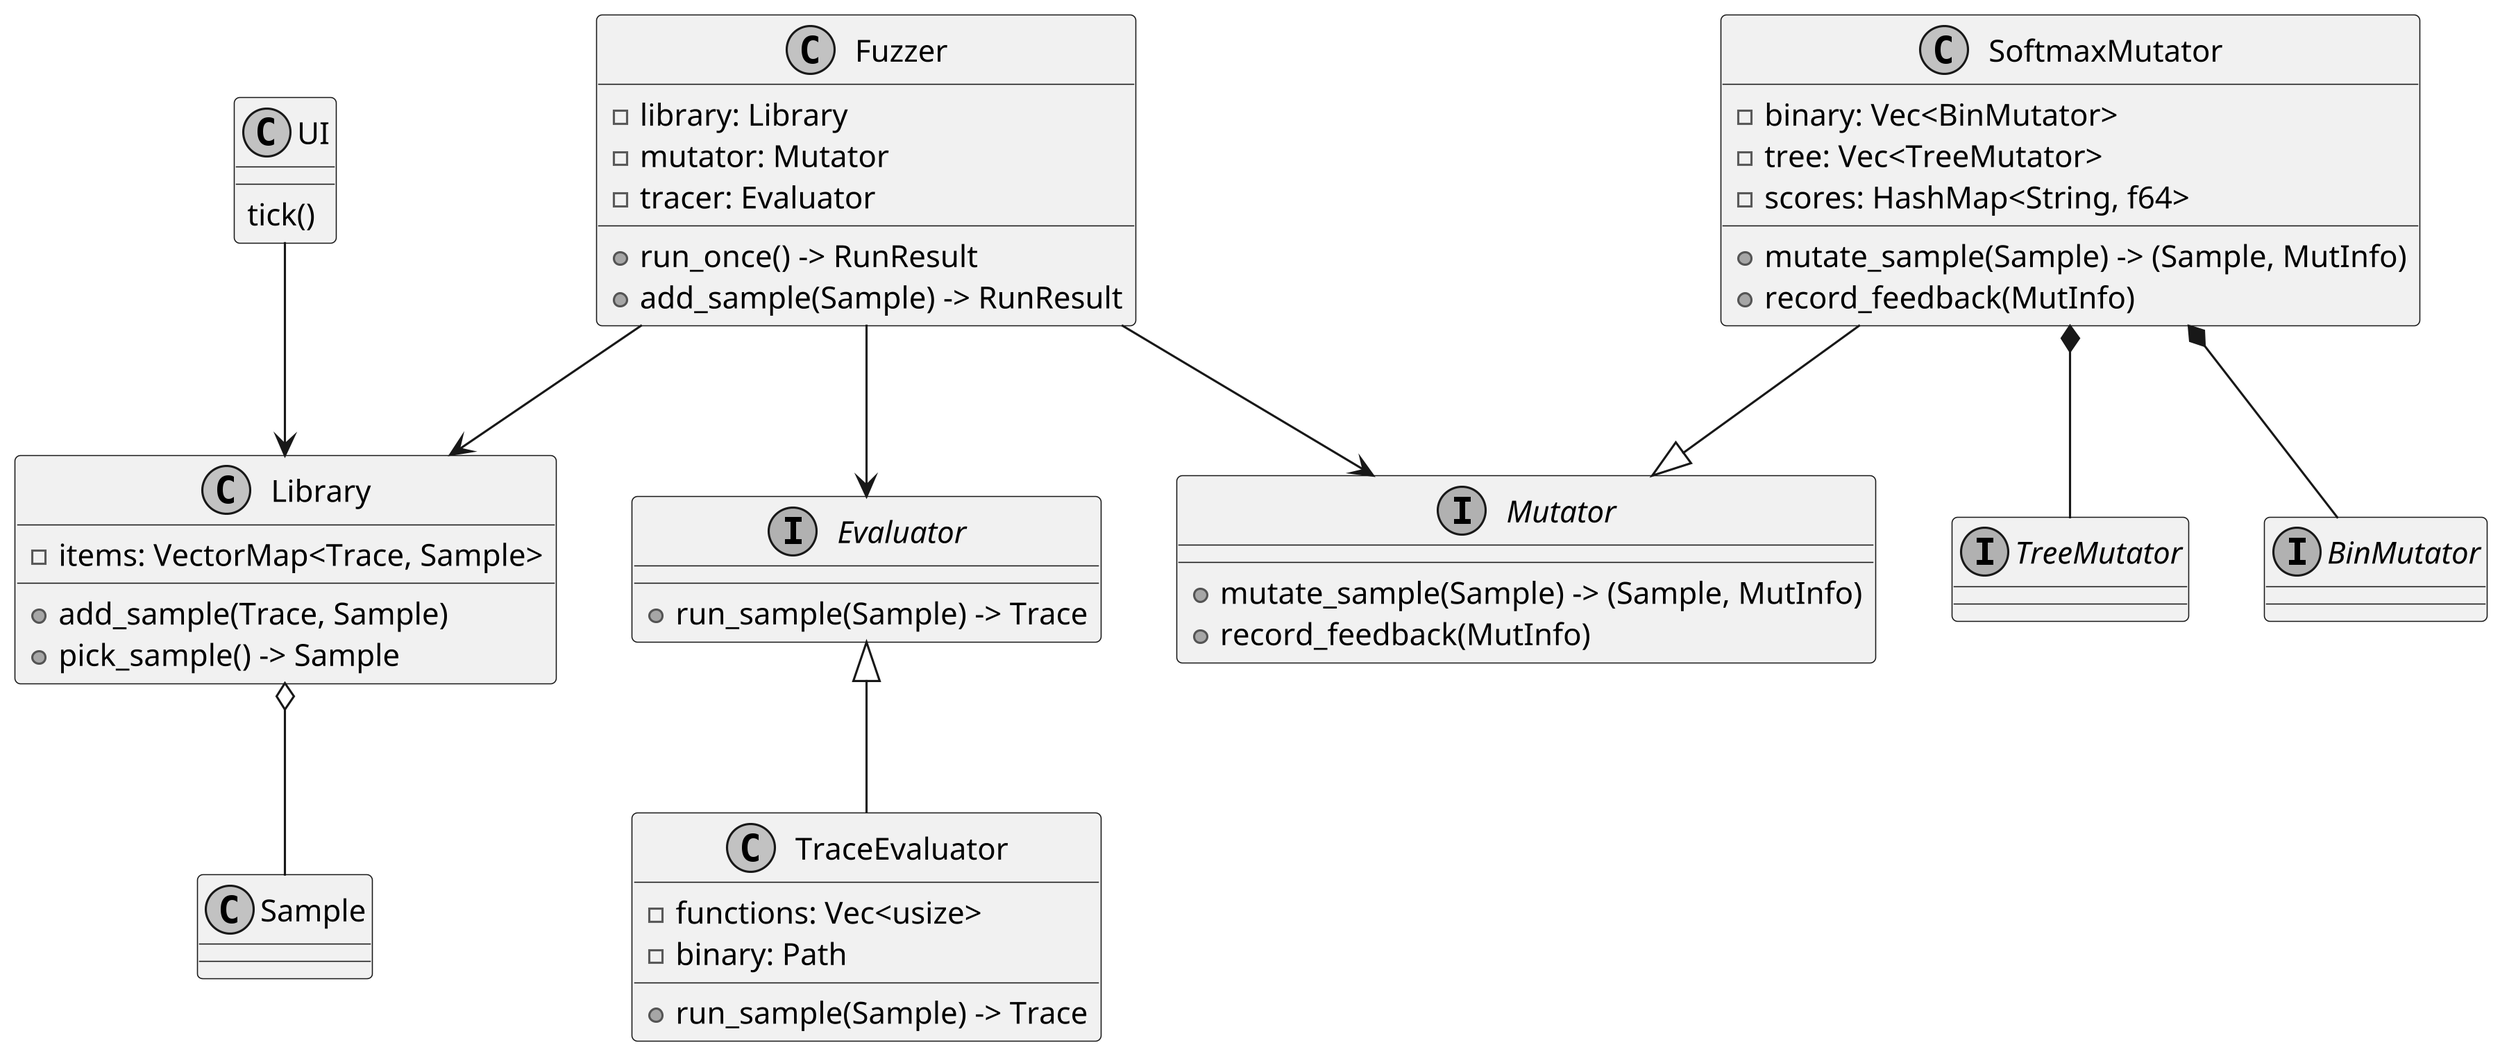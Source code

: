 @startuml arch
skinparam dpi 300
skinparam monochrome true

class UI {
    tick()
}

UI --> Library

class Fuzzer {
    - library: Library
    - mutator: Mutator
    - tracer: Evaluator


    + run_once() -> RunResult
    + add_sample(Sample) -> RunResult
}

class Library {
    - items: VectorMap<Trace, Sample>
    + add_sample(Trace, Sample)
    + pick_sample() -> Sample
}

interface Evaluator {
    + run_sample(Sample) -> Trace
}

interface Mutator {
    + mutate_sample(Sample) -> (Sample, MutInfo)
    + record_feedback(MutInfo)
}

Fuzzer --> Evaluator
Fuzzer --> Library
Fuzzer --> Mutator

Library o-- Sample

class TraceEvaluator {
    - functions: Vec<usize>
    - binary: Path
    + run_sample(Sample) -> Trace
}

TraceEvaluator -up-|> Evaluator

class SoftmaxMutator {
    - binary: Vec<BinMutator>
    - tree: Vec<TreeMutator>
    - scores: HashMap<String, f64>
    + mutate_sample(Sample) -> (Sample, MutInfo)
    + record_feedback(MutInfo)
}

SoftmaxMutator --|> Mutator

interface BinMutator
interface TreeMutator

SoftmaxMutator *-- BinMutator
SoftmaxMutator *-- TreeMutator



@enduml